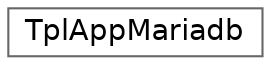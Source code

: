digraph "Graphical Class Hierarchy"
{
 // LATEX_PDF_SIZE
  bgcolor="transparent";
  edge [fontname=Helvetica,fontsize=14,labelfontname=Helvetica,labelfontsize=14];
  node [fontname=Helvetica,fontsize=14,shape=box,height=0.2,width=0.4];
  rankdir="LR";
  Node0 [id="Node000000",label="TplAppMariadb",height=0.2,width=0.4,color="grey40", fillcolor="white", style="filled",URL="$d4/de1/classTplAppMariadb.html",tooltip=" "];
}
